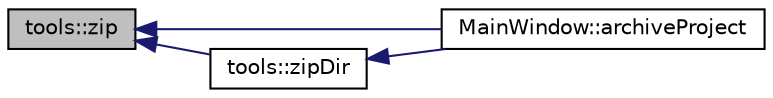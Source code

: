 digraph "tools::zip"
{
 // INTERACTIVE_SVG=YES
  edge [fontname="Helvetica",fontsize="10",labelfontname="Helvetica",labelfontsize="10"];
  node [fontname="Helvetica",fontsize="10",shape=record];
  rankdir="LR";
  Node191 [label="tools::zip",height=0.2,width=0.4,color="black", fillcolor="grey75", style="filled", fontcolor="black"];
  Node191 -> Node192 [dir="back",color="midnightblue",fontsize="10",style="solid",fontname="Helvetica"];
  Node192 [label="MainWindow::archiveProject",height=0.2,width=0.4,color="black", fillcolor="white", style="filled",URL="$class_main_window.html#a34512b73d3342c5a5b59a8f420d4d4c4",tooltip="Archiver le projet courant. "];
  Node191 -> Node193 [dir="back",color="midnightblue",fontsize="10",style="solid",fontname="Helvetica"];
  Node193 [label="tools::zipDir",height=0.2,width=0.4,color="black", fillcolor="white", style="filled",URL="$classtools.html#aefd7e17f4eeb34a4ab3d254eb3bb0a03",tooltip="Compresse l&#39;intégralité d&#39;un répertoire au format zip, et copie le dossier compressé dans un chemin d..."];
  Node193 -> Node192 [dir="back",color="midnightblue",fontsize="10",style="solid",fontname="Helvetica"];
}
